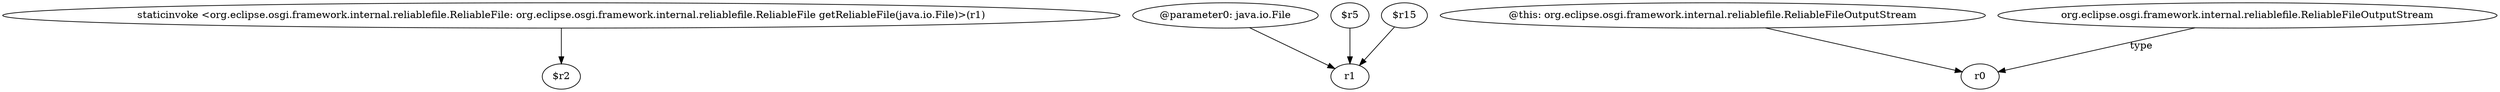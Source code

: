 digraph g {
0[label="staticinvoke <org.eclipse.osgi.framework.internal.reliablefile.ReliableFile: org.eclipse.osgi.framework.internal.reliablefile.ReliableFile getReliableFile(java.io.File)>(r1)"]
1[label="$r2"]
0->1[label=""]
2[label="@parameter0: java.io.File"]
3[label="r1"]
2->3[label=""]
4[label="@this: org.eclipse.osgi.framework.internal.reliablefile.ReliableFileOutputStream"]
5[label="r0"]
4->5[label=""]
6[label="$r5"]
6->3[label=""]
7[label="$r15"]
7->3[label=""]
8[label="org.eclipse.osgi.framework.internal.reliablefile.ReliableFileOutputStream"]
8->5[label="type"]
}